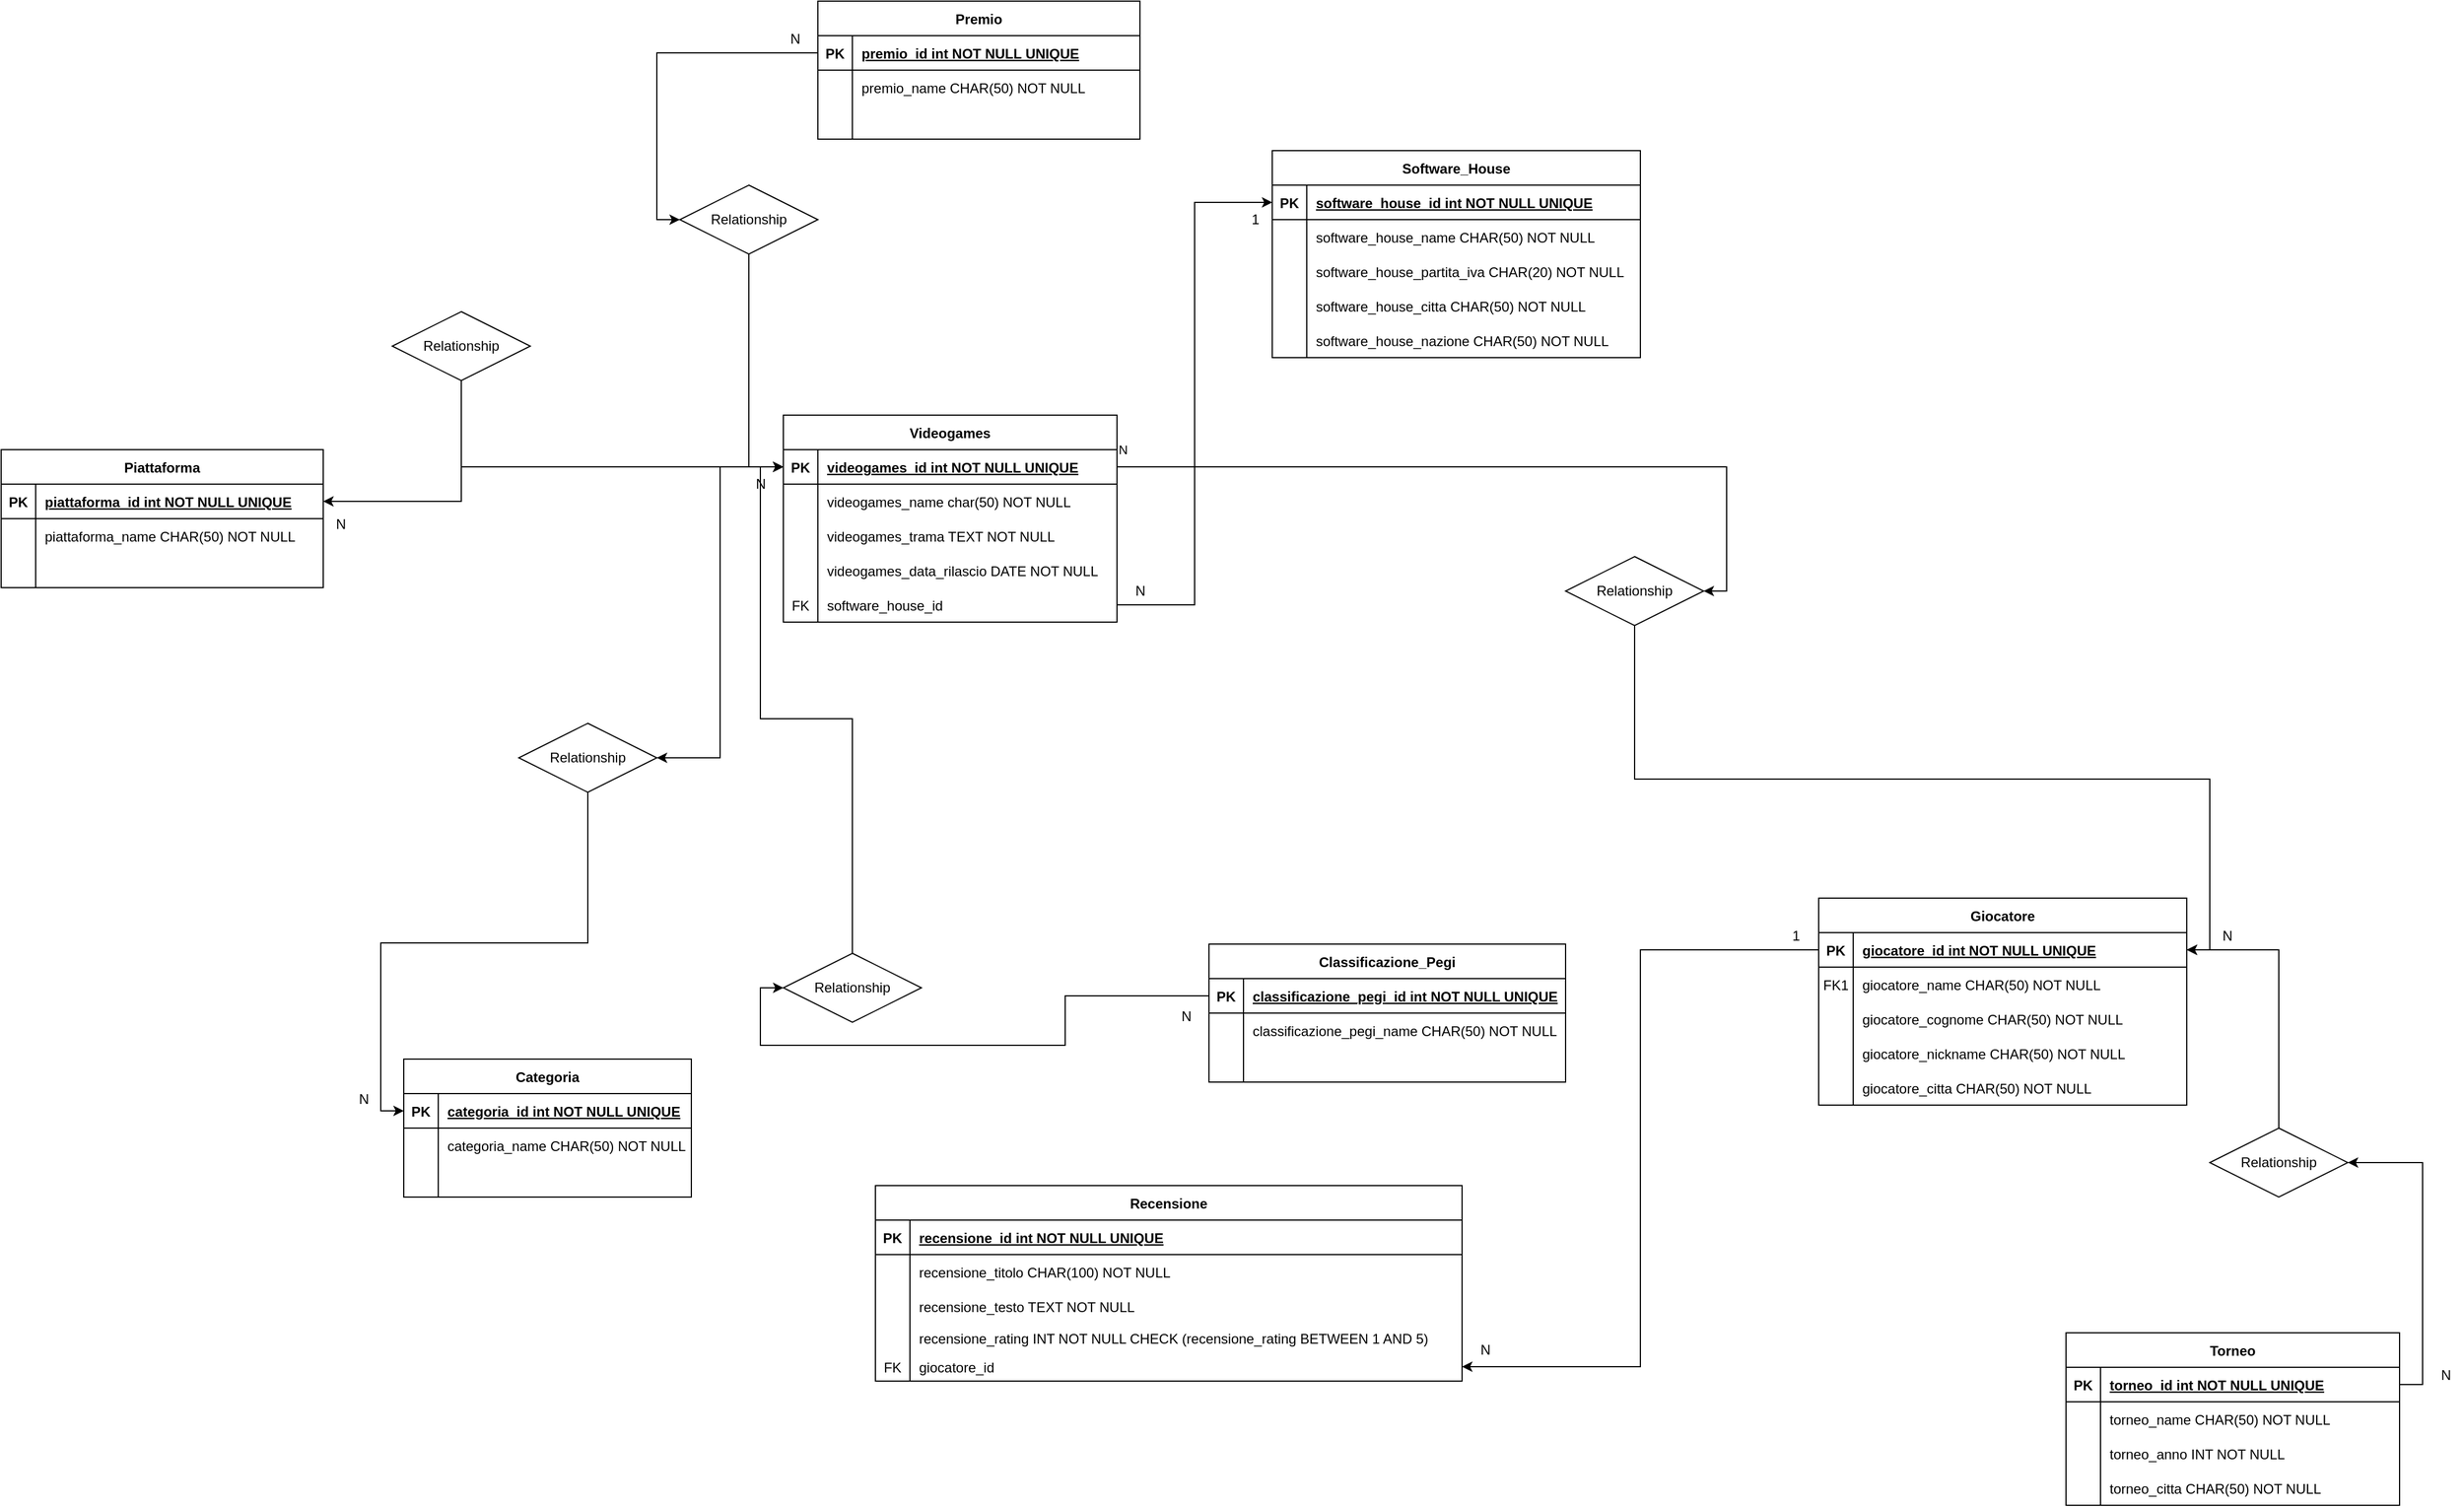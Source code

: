 <mxfile version="24.3.1" type="device">
  <diagram id="R2lEEEUBdFMjLlhIrx00" name="Page-1">
    <mxGraphModel dx="2074" dy="1875" grid="1" gridSize="10" guides="1" tooltips="1" connect="1" arrows="1" fold="1" page="1" pageScale="1" pageWidth="850" pageHeight="1100" math="0" shadow="0" extFonts="Permanent Marker^https://fonts.googleapis.com/css?family=Permanent+Marker">
      <root>
        <mxCell id="0" />
        <mxCell id="1" parent="0" />
        <mxCell id="C-vyLk0tnHw3VtMMgP7b-2" value="Software_House" style="shape=table;startSize=30;container=1;collapsible=1;childLayout=tableLayout;fixedRows=1;rowLines=0;fontStyle=1;align=center;resizeLast=1;" parent="1" vertex="1">
          <mxGeometry x="515" y="-110" width="320" height="180" as="geometry" />
        </mxCell>
        <mxCell id="C-vyLk0tnHw3VtMMgP7b-3" value="" style="shape=partialRectangle;collapsible=0;dropTarget=0;pointerEvents=0;fillColor=none;points=[[0,0.5],[1,0.5]];portConstraint=eastwest;top=0;left=0;right=0;bottom=1;" parent="C-vyLk0tnHw3VtMMgP7b-2" vertex="1">
          <mxGeometry y="30" width="320" height="30" as="geometry" />
        </mxCell>
        <mxCell id="C-vyLk0tnHw3VtMMgP7b-4" value="PK" style="shape=partialRectangle;overflow=hidden;connectable=0;fillColor=none;top=0;left=0;bottom=0;right=0;fontStyle=1;" parent="C-vyLk0tnHw3VtMMgP7b-3" vertex="1">
          <mxGeometry width="30" height="30" as="geometry">
            <mxRectangle width="30" height="30" as="alternateBounds" />
          </mxGeometry>
        </mxCell>
        <mxCell id="C-vyLk0tnHw3VtMMgP7b-5" value="software_house_id int NOT NULL UNIQUE" style="shape=partialRectangle;overflow=hidden;connectable=0;fillColor=none;top=0;left=0;bottom=0;right=0;align=left;spacingLeft=6;fontStyle=5;" parent="C-vyLk0tnHw3VtMMgP7b-3" vertex="1">
          <mxGeometry x="30" width="290" height="30" as="geometry">
            <mxRectangle width="290" height="30" as="alternateBounds" />
          </mxGeometry>
        </mxCell>
        <mxCell id="C-vyLk0tnHw3VtMMgP7b-6" value="" style="shape=partialRectangle;collapsible=0;dropTarget=0;pointerEvents=0;fillColor=none;points=[[0,0.5],[1,0.5]];portConstraint=eastwest;top=0;left=0;right=0;bottom=0;" parent="C-vyLk0tnHw3VtMMgP7b-2" vertex="1">
          <mxGeometry y="60" width="320" height="30" as="geometry" />
        </mxCell>
        <mxCell id="C-vyLk0tnHw3VtMMgP7b-7" value="" style="shape=partialRectangle;overflow=hidden;connectable=0;fillColor=none;top=0;left=0;bottom=0;right=0;" parent="C-vyLk0tnHw3VtMMgP7b-6" vertex="1">
          <mxGeometry width="30" height="30" as="geometry">
            <mxRectangle width="30" height="30" as="alternateBounds" />
          </mxGeometry>
        </mxCell>
        <mxCell id="C-vyLk0tnHw3VtMMgP7b-8" value="software_house_name CHAR(50) NOT NULL" style="shape=partialRectangle;overflow=hidden;connectable=0;fillColor=none;top=0;left=0;bottom=0;right=0;align=left;spacingLeft=6;" parent="C-vyLk0tnHw3VtMMgP7b-6" vertex="1">
          <mxGeometry x="30" width="290" height="30" as="geometry">
            <mxRectangle width="290" height="30" as="alternateBounds" />
          </mxGeometry>
        </mxCell>
        <mxCell id="C-vyLk0tnHw3VtMMgP7b-9" value="" style="shape=partialRectangle;collapsible=0;dropTarget=0;pointerEvents=0;fillColor=none;points=[[0,0.5],[1,0.5]];portConstraint=eastwest;top=0;left=0;right=0;bottom=0;" parent="C-vyLk0tnHw3VtMMgP7b-2" vertex="1">
          <mxGeometry y="90" width="320" height="30" as="geometry" />
        </mxCell>
        <mxCell id="C-vyLk0tnHw3VtMMgP7b-10" value="" style="shape=partialRectangle;overflow=hidden;connectable=0;fillColor=none;top=0;left=0;bottom=0;right=0;" parent="C-vyLk0tnHw3VtMMgP7b-9" vertex="1">
          <mxGeometry width="30" height="30" as="geometry">
            <mxRectangle width="30" height="30" as="alternateBounds" />
          </mxGeometry>
        </mxCell>
        <mxCell id="C-vyLk0tnHw3VtMMgP7b-11" value="software_house_partita_iva CHAR(20) NOT NULL" style="shape=partialRectangle;overflow=hidden;connectable=0;fillColor=none;top=0;left=0;bottom=0;right=0;align=left;spacingLeft=6;" parent="C-vyLk0tnHw3VtMMgP7b-9" vertex="1">
          <mxGeometry x="30" width="290" height="30" as="geometry">
            <mxRectangle width="290" height="30" as="alternateBounds" />
          </mxGeometry>
        </mxCell>
        <mxCell id="WEe-MSSk8AHar17Y2y3B-8" value="" style="shape=partialRectangle;collapsible=0;dropTarget=0;pointerEvents=0;fillColor=none;points=[[0,0.5],[1,0.5]];portConstraint=eastwest;top=0;left=0;right=0;bottom=0;" parent="C-vyLk0tnHw3VtMMgP7b-2" vertex="1">
          <mxGeometry y="120" width="320" height="30" as="geometry" />
        </mxCell>
        <mxCell id="WEe-MSSk8AHar17Y2y3B-9" value="" style="shape=partialRectangle;overflow=hidden;connectable=0;fillColor=none;top=0;left=0;bottom=0;right=0;" parent="WEe-MSSk8AHar17Y2y3B-8" vertex="1">
          <mxGeometry width="30" height="30" as="geometry">
            <mxRectangle width="30" height="30" as="alternateBounds" />
          </mxGeometry>
        </mxCell>
        <mxCell id="WEe-MSSk8AHar17Y2y3B-10" value="software_house_citta CHAR(50) NOT NULL" style="shape=partialRectangle;overflow=hidden;connectable=0;fillColor=none;top=0;left=0;bottom=0;right=0;align=left;spacingLeft=6;" parent="WEe-MSSk8AHar17Y2y3B-8" vertex="1">
          <mxGeometry x="30" width="290" height="30" as="geometry">
            <mxRectangle width="290" height="30" as="alternateBounds" />
          </mxGeometry>
        </mxCell>
        <mxCell id="WEe-MSSk8AHar17Y2y3B-11" value="" style="shape=partialRectangle;collapsible=0;dropTarget=0;pointerEvents=0;fillColor=none;points=[[0,0.5],[1,0.5]];portConstraint=eastwest;top=0;left=0;right=0;bottom=0;" parent="C-vyLk0tnHw3VtMMgP7b-2" vertex="1">
          <mxGeometry y="150" width="320" height="30" as="geometry" />
        </mxCell>
        <mxCell id="WEe-MSSk8AHar17Y2y3B-12" value="" style="shape=partialRectangle;overflow=hidden;connectable=0;fillColor=none;top=0;left=0;bottom=0;right=0;" parent="WEe-MSSk8AHar17Y2y3B-11" vertex="1">
          <mxGeometry width="30" height="30" as="geometry">
            <mxRectangle width="30" height="30" as="alternateBounds" />
          </mxGeometry>
        </mxCell>
        <mxCell id="WEe-MSSk8AHar17Y2y3B-13" value="software_house_nazione CHAR(50) NOT NULL" style="shape=partialRectangle;overflow=hidden;connectable=0;fillColor=none;top=0;left=0;bottom=0;right=0;align=left;spacingLeft=6;" parent="WEe-MSSk8AHar17Y2y3B-11" vertex="1">
          <mxGeometry x="30" width="290" height="30" as="geometry">
            <mxRectangle width="290" height="30" as="alternateBounds" />
          </mxGeometry>
        </mxCell>
        <mxCell id="C-vyLk0tnHw3VtMMgP7b-13" value="Piattaforma" style="shape=table;startSize=30;container=1;collapsible=1;childLayout=tableLayout;fixedRows=1;rowLines=0;fontStyle=1;align=center;resizeLast=1;" parent="1" vertex="1">
          <mxGeometry x="-590" y="150" width="280" height="120" as="geometry" />
        </mxCell>
        <mxCell id="C-vyLk0tnHw3VtMMgP7b-14" value="" style="shape=partialRectangle;collapsible=0;dropTarget=0;pointerEvents=0;fillColor=none;points=[[0,0.5],[1,0.5]];portConstraint=eastwest;top=0;left=0;right=0;bottom=1;" parent="C-vyLk0tnHw3VtMMgP7b-13" vertex="1">
          <mxGeometry y="30" width="280" height="30" as="geometry" />
        </mxCell>
        <mxCell id="C-vyLk0tnHw3VtMMgP7b-15" value="PK" style="shape=partialRectangle;overflow=hidden;connectable=0;fillColor=none;top=0;left=0;bottom=0;right=0;fontStyle=1;" parent="C-vyLk0tnHw3VtMMgP7b-14" vertex="1">
          <mxGeometry width="30" height="30" as="geometry">
            <mxRectangle width="30" height="30" as="alternateBounds" />
          </mxGeometry>
        </mxCell>
        <mxCell id="C-vyLk0tnHw3VtMMgP7b-16" value="piattaforma_id int NOT NULL UNIQUE" style="shape=partialRectangle;overflow=hidden;connectable=0;fillColor=none;top=0;left=0;bottom=0;right=0;align=left;spacingLeft=6;fontStyle=5;" parent="C-vyLk0tnHw3VtMMgP7b-14" vertex="1">
          <mxGeometry x="30" width="250" height="30" as="geometry">
            <mxRectangle width="250" height="30" as="alternateBounds" />
          </mxGeometry>
        </mxCell>
        <mxCell id="C-vyLk0tnHw3VtMMgP7b-17" value="" style="shape=partialRectangle;collapsible=0;dropTarget=0;pointerEvents=0;fillColor=none;points=[[0,0.5],[1,0.5]];portConstraint=eastwest;top=0;left=0;right=0;bottom=0;" parent="C-vyLk0tnHw3VtMMgP7b-13" vertex="1">
          <mxGeometry y="60" width="280" height="30" as="geometry" />
        </mxCell>
        <mxCell id="C-vyLk0tnHw3VtMMgP7b-18" value="" style="shape=partialRectangle;overflow=hidden;connectable=0;fillColor=none;top=0;left=0;bottom=0;right=0;" parent="C-vyLk0tnHw3VtMMgP7b-17" vertex="1">
          <mxGeometry width="30" height="30" as="geometry">
            <mxRectangle width="30" height="30" as="alternateBounds" />
          </mxGeometry>
        </mxCell>
        <mxCell id="C-vyLk0tnHw3VtMMgP7b-19" value="piattaforma_name CHAR(50) NOT NULL" style="shape=partialRectangle;overflow=hidden;connectable=0;fillColor=none;top=0;left=0;bottom=0;right=0;align=left;spacingLeft=6;" parent="C-vyLk0tnHw3VtMMgP7b-17" vertex="1">
          <mxGeometry x="30" width="250" height="30" as="geometry">
            <mxRectangle width="250" height="30" as="alternateBounds" />
          </mxGeometry>
        </mxCell>
        <mxCell id="C-vyLk0tnHw3VtMMgP7b-20" value="" style="shape=partialRectangle;collapsible=0;dropTarget=0;pointerEvents=0;fillColor=none;points=[[0,0.5],[1,0.5]];portConstraint=eastwest;top=0;left=0;right=0;bottom=0;" parent="C-vyLk0tnHw3VtMMgP7b-13" vertex="1">
          <mxGeometry y="90" width="280" height="30" as="geometry" />
        </mxCell>
        <mxCell id="C-vyLk0tnHw3VtMMgP7b-21" value="" style="shape=partialRectangle;overflow=hidden;connectable=0;fillColor=none;top=0;left=0;bottom=0;right=0;" parent="C-vyLk0tnHw3VtMMgP7b-20" vertex="1">
          <mxGeometry width="30" height="30" as="geometry">
            <mxRectangle width="30" height="30" as="alternateBounds" />
          </mxGeometry>
        </mxCell>
        <mxCell id="C-vyLk0tnHw3VtMMgP7b-22" value="" style="shape=partialRectangle;overflow=hidden;connectable=0;fillColor=none;top=0;left=0;bottom=0;right=0;align=left;spacingLeft=6;" parent="C-vyLk0tnHw3VtMMgP7b-20" vertex="1">
          <mxGeometry x="30" width="250" height="30" as="geometry">
            <mxRectangle width="250" height="30" as="alternateBounds" />
          </mxGeometry>
        </mxCell>
        <mxCell id="C-vyLk0tnHw3VtMMgP7b-23" value="Videogames" style="shape=table;startSize=30;container=1;collapsible=1;childLayout=tableLayout;fixedRows=1;rowLines=0;fontStyle=1;align=center;resizeLast=1;" parent="1" vertex="1">
          <mxGeometry x="90" y="120" width="290" height="180" as="geometry" />
        </mxCell>
        <mxCell id="C-vyLk0tnHw3VtMMgP7b-24" value="" style="shape=partialRectangle;collapsible=0;dropTarget=0;pointerEvents=0;fillColor=none;points=[[0,0.5],[1,0.5]];portConstraint=eastwest;top=0;left=0;right=0;bottom=1;" parent="C-vyLk0tnHw3VtMMgP7b-23" vertex="1">
          <mxGeometry y="30" width="290" height="30" as="geometry" />
        </mxCell>
        <mxCell id="C-vyLk0tnHw3VtMMgP7b-25" value="PK" style="shape=partialRectangle;overflow=hidden;connectable=0;fillColor=none;top=0;left=0;bottom=0;right=0;fontStyle=1;" parent="C-vyLk0tnHw3VtMMgP7b-24" vertex="1">
          <mxGeometry width="30" height="30" as="geometry">
            <mxRectangle width="30" height="30" as="alternateBounds" />
          </mxGeometry>
        </mxCell>
        <mxCell id="C-vyLk0tnHw3VtMMgP7b-26" value="videogames_id int NOT NULL UNIQUE" style="shape=partialRectangle;overflow=hidden;connectable=0;fillColor=none;top=0;left=0;bottom=0;right=0;align=left;spacingLeft=6;fontStyle=5;" parent="C-vyLk0tnHw3VtMMgP7b-24" vertex="1">
          <mxGeometry x="30" width="260" height="30" as="geometry">
            <mxRectangle width="260" height="30" as="alternateBounds" />
          </mxGeometry>
        </mxCell>
        <mxCell id="C-vyLk0tnHw3VtMMgP7b-27" value="" style="shape=partialRectangle;collapsible=0;dropTarget=0;pointerEvents=0;fillColor=none;points=[[0,0.5],[1,0.5]];portConstraint=eastwest;top=0;left=0;right=0;bottom=0;" parent="C-vyLk0tnHw3VtMMgP7b-23" vertex="1">
          <mxGeometry y="60" width="290" height="30" as="geometry" />
        </mxCell>
        <mxCell id="C-vyLk0tnHw3VtMMgP7b-28" value="" style="shape=partialRectangle;overflow=hidden;connectable=0;fillColor=none;top=0;left=0;bottom=0;right=0;" parent="C-vyLk0tnHw3VtMMgP7b-27" vertex="1">
          <mxGeometry width="30" height="30" as="geometry">
            <mxRectangle width="30" height="30" as="alternateBounds" />
          </mxGeometry>
        </mxCell>
        <mxCell id="C-vyLk0tnHw3VtMMgP7b-29" value="videogames_name char(50) NOT NULL" style="shape=partialRectangle;overflow=hidden;connectable=0;fillColor=none;top=0;left=0;bottom=0;right=0;align=left;spacingLeft=6;" parent="C-vyLk0tnHw3VtMMgP7b-27" vertex="1">
          <mxGeometry x="30" width="260" height="30" as="geometry">
            <mxRectangle width="260" height="30" as="alternateBounds" />
          </mxGeometry>
        </mxCell>
        <mxCell id="WEe-MSSk8AHar17Y2y3B-2" value="" style="shape=partialRectangle;collapsible=0;dropTarget=0;pointerEvents=0;fillColor=none;points=[[0,0.5],[1,0.5]];portConstraint=eastwest;top=0;left=0;right=0;bottom=0;" parent="C-vyLk0tnHw3VtMMgP7b-23" vertex="1">
          <mxGeometry y="90" width="290" height="30" as="geometry" />
        </mxCell>
        <mxCell id="WEe-MSSk8AHar17Y2y3B-3" value="" style="shape=partialRectangle;overflow=hidden;connectable=0;fillColor=none;top=0;left=0;bottom=0;right=0;" parent="WEe-MSSk8AHar17Y2y3B-2" vertex="1">
          <mxGeometry width="30" height="30" as="geometry">
            <mxRectangle width="30" height="30" as="alternateBounds" />
          </mxGeometry>
        </mxCell>
        <mxCell id="WEe-MSSk8AHar17Y2y3B-4" value="videogames_trama TEXT NOT NULL" style="shape=partialRectangle;overflow=hidden;connectable=0;fillColor=none;top=0;left=0;bottom=0;right=0;align=left;spacingLeft=6;" parent="WEe-MSSk8AHar17Y2y3B-2" vertex="1">
          <mxGeometry x="30" width="260" height="30" as="geometry">
            <mxRectangle width="260" height="30" as="alternateBounds" />
          </mxGeometry>
        </mxCell>
        <mxCell id="WEe-MSSk8AHar17Y2y3B-5" value="" style="shape=partialRectangle;collapsible=0;dropTarget=0;pointerEvents=0;fillColor=none;points=[[0,0.5],[1,0.5]];portConstraint=eastwest;top=0;left=0;right=0;bottom=0;" parent="C-vyLk0tnHw3VtMMgP7b-23" vertex="1">
          <mxGeometry y="120" width="290" height="30" as="geometry" />
        </mxCell>
        <mxCell id="WEe-MSSk8AHar17Y2y3B-6" value="" style="shape=partialRectangle;overflow=hidden;connectable=0;fillColor=none;top=0;left=0;bottom=0;right=0;" parent="WEe-MSSk8AHar17Y2y3B-5" vertex="1">
          <mxGeometry width="30" height="30" as="geometry">
            <mxRectangle width="30" height="30" as="alternateBounds" />
          </mxGeometry>
        </mxCell>
        <mxCell id="WEe-MSSk8AHar17Y2y3B-7" value="videogames_data_rilascio DATE NOT NULL" style="shape=partialRectangle;overflow=hidden;connectable=0;fillColor=none;top=0;left=0;bottom=0;right=0;align=left;spacingLeft=6;" parent="WEe-MSSk8AHar17Y2y3B-5" vertex="1">
          <mxGeometry x="30" width="260" height="30" as="geometry">
            <mxRectangle width="260" height="30" as="alternateBounds" />
          </mxGeometry>
        </mxCell>
        <mxCell id="WEe-MSSk8AHar17Y2y3B-87" value="" style="shape=partialRectangle;collapsible=0;dropTarget=0;pointerEvents=0;fillColor=none;points=[[0,0.5],[1,0.5]];portConstraint=eastwest;top=0;left=0;right=0;bottom=0;" parent="C-vyLk0tnHw3VtMMgP7b-23" vertex="1">
          <mxGeometry y="150" width="290" height="30" as="geometry" />
        </mxCell>
        <mxCell id="WEe-MSSk8AHar17Y2y3B-88" value="FK" style="shape=partialRectangle;overflow=hidden;connectable=0;fillColor=none;top=0;left=0;bottom=0;right=0;" parent="WEe-MSSk8AHar17Y2y3B-87" vertex="1">
          <mxGeometry width="30" height="30" as="geometry">
            <mxRectangle width="30" height="30" as="alternateBounds" />
          </mxGeometry>
        </mxCell>
        <mxCell id="WEe-MSSk8AHar17Y2y3B-89" value="software_house_id" style="shape=partialRectangle;overflow=hidden;connectable=0;fillColor=none;top=0;left=0;bottom=0;right=0;align=left;spacingLeft=6;" parent="WEe-MSSk8AHar17Y2y3B-87" vertex="1">
          <mxGeometry x="30" width="260" height="30" as="geometry">
            <mxRectangle width="260" height="30" as="alternateBounds" />
          </mxGeometry>
        </mxCell>
        <mxCell id="WEe-MSSk8AHar17Y2y3B-14" value="Categoria" style="shape=table;startSize=30;container=1;collapsible=1;childLayout=tableLayout;fixedRows=1;rowLines=0;fontStyle=1;align=center;resizeLast=1;" parent="1" vertex="1">
          <mxGeometry x="-240" y="680" width="250" height="120" as="geometry" />
        </mxCell>
        <mxCell id="WEe-MSSk8AHar17Y2y3B-15" value="" style="shape=partialRectangle;collapsible=0;dropTarget=0;pointerEvents=0;fillColor=none;points=[[0,0.5],[1,0.5]];portConstraint=eastwest;top=0;left=0;right=0;bottom=1;" parent="WEe-MSSk8AHar17Y2y3B-14" vertex="1">
          <mxGeometry y="30" width="250" height="30" as="geometry" />
        </mxCell>
        <mxCell id="WEe-MSSk8AHar17Y2y3B-16" value="PK" style="shape=partialRectangle;overflow=hidden;connectable=0;fillColor=none;top=0;left=0;bottom=0;right=0;fontStyle=1;" parent="WEe-MSSk8AHar17Y2y3B-15" vertex="1">
          <mxGeometry width="30" height="30" as="geometry">
            <mxRectangle width="30" height="30" as="alternateBounds" />
          </mxGeometry>
        </mxCell>
        <mxCell id="WEe-MSSk8AHar17Y2y3B-17" value="categoria_id int NOT NULL UNIQUE" style="shape=partialRectangle;overflow=hidden;connectable=0;fillColor=none;top=0;left=0;bottom=0;right=0;align=left;spacingLeft=6;fontStyle=5;" parent="WEe-MSSk8AHar17Y2y3B-15" vertex="1">
          <mxGeometry x="30" width="220" height="30" as="geometry">
            <mxRectangle width="220" height="30" as="alternateBounds" />
          </mxGeometry>
        </mxCell>
        <mxCell id="WEe-MSSk8AHar17Y2y3B-18" value="" style="shape=partialRectangle;collapsible=0;dropTarget=0;pointerEvents=0;fillColor=none;points=[[0,0.5],[1,0.5]];portConstraint=eastwest;top=0;left=0;right=0;bottom=0;" parent="WEe-MSSk8AHar17Y2y3B-14" vertex="1">
          <mxGeometry y="60" width="250" height="30" as="geometry" />
        </mxCell>
        <mxCell id="WEe-MSSk8AHar17Y2y3B-19" value="" style="shape=partialRectangle;overflow=hidden;connectable=0;fillColor=none;top=0;left=0;bottom=0;right=0;" parent="WEe-MSSk8AHar17Y2y3B-18" vertex="1">
          <mxGeometry width="30" height="30" as="geometry">
            <mxRectangle width="30" height="30" as="alternateBounds" />
          </mxGeometry>
        </mxCell>
        <mxCell id="WEe-MSSk8AHar17Y2y3B-20" value="categoria_name CHAR(50) NOT NULL" style="shape=partialRectangle;overflow=hidden;connectable=0;fillColor=none;top=0;left=0;bottom=0;right=0;align=left;spacingLeft=6;" parent="WEe-MSSk8AHar17Y2y3B-18" vertex="1">
          <mxGeometry x="30" width="220" height="30" as="geometry">
            <mxRectangle width="220" height="30" as="alternateBounds" />
          </mxGeometry>
        </mxCell>
        <mxCell id="WEe-MSSk8AHar17Y2y3B-21" value="" style="shape=partialRectangle;collapsible=0;dropTarget=0;pointerEvents=0;fillColor=none;points=[[0,0.5],[1,0.5]];portConstraint=eastwest;top=0;left=0;right=0;bottom=0;" parent="WEe-MSSk8AHar17Y2y3B-14" vertex="1">
          <mxGeometry y="90" width="250" height="30" as="geometry" />
        </mxCell>
        <mxCell id="WEe-MSSk8AHar17Y2y3B-22" value="" style="shape=partialRectangle;overflow=hidden;connectable=0;fillColor=none;top=0;left=0;bottom=0;right=0;" parent="WEe-MSSk8AHar17Y2y3B-21" vertex="1">
          <mxGeometry width="30" height="30" as="geometry">
            <mxRectangle width="30" height="30" as="alternateBounds" />
          </mxGeometry>
        </mxCell>
        <mxCell id="WEe-MSSk8AHar17Y2y3B-23" value="" style="shape=partialRectangle;overflow=hidden;connectable=0;fillColor=none;top=0;left=0;bottom=0;right=0;align=left;spacingLeft=6;" parent="WEe-MSSk8AHar17Y2y3B-21" vertex="1">
          <mxGeometry x="30" width="220" height="30" as="geometry">
            <mxRectangle width="220" height="30" as="alternateBounds" />
          </mxGeometry>
        </mxCell>
        <mxCell id="WEe-MSSk8AHar17Y2y3B-24" value="Classificazione_Pegi" style="shape=table;startSize=30;container=1;collapsible=1;childLayout=tableLayout;fixedRows=1;rowLines=0;fontStyle=1;align=center;resizeLast=1;" parent="1" vertex="1">
          <mxGeometry x="460" y="580" width="310" height="120" as="geometry" />
        </mxCell>
        <mxCell id="WEe-MSSk8AHar17Y2y3B-25" value="" style="shape=partialRectangle;collapsible=0;dropTarget=0;pointerEvents=0;fillColor=none;points=[[0,0.5],[1,0.5]];portConstraint=eastwest;top=0;left=0;right=0;bottom=1;" parent="WEe-MSSk8AHar17Y2y3B-24" vertex="1">
          <mxGeometry y="30" width="310" height="30" as="geometry" />
        </mxCell>
        <mxCell id="WEe-MSSk8AHar17Y2y3B-26" value="PK" style="shape=partialRectangle;overflow=hidden;connectable=0;fillColor=none;top=0;left=0;bottom=0;right=0;fontStyle=1;" parent="WEe-MSSk8AHar17Y2y3B-25" vertex="1">
          <mxGeometry width="30" height="30" as="geometry">
            <mxRectangle width="30" height="30" as="alternateBounds" />
          </mxGeometry>
        </mxCell>
        <mxCell id="WEe-MSSk8AHar17Y2y3B-27" value="classificazione_pegi_id int NOT NULL UNIQUE" style="shape=partialRectangle;overflow=hidden;connectable=0;fillColor=none;top=0;left=0;bottom=0;right=0;align=left;spacingLeft=6;fontStyle=5;" parent="WEe-MSSk8AHar17Y2y3B-25" vertex="1">
          <mxGeometry x="30" width="280" height="30" as="geometry">
            <mxRectangle width="280" height="30" as="alternateBounds" />
          </mxGeometry>
        </mxCell>
        <mxCell id="WEe-MSSk8AHar17Y2y3B-28" value="" style="shape=partialRectangle;collapsible=0;dropTarget=0;pointerEvents=0;fillColor=none;points=[[0,0.5],[1,0.5]];portConstraint=eastwest;top=0;left=0;right=0;bottom=0;" parent="WEe-MSSk8AHar17Y2y3B-24" vertex="1">
          <mxGeometry y="60" width="310" height="30" as="geometry" />
        </mxCell>
        <mxCell id="WEe-MSSk8AHar17Y2y3B-29" value="" style="shape=partialRectangle;overflow=hidden;connectable=0;fillColor=none;top=0;left=0;bottom=0;right=0;" parent="WEe-MSSk8AHar17Y2y3B-28" vertex="1">
          <mxGeometry width="30" height="30" as="geometry">
            <mxRectangle width="30" height="30" as="alternateBounds" />
          </mxGeometry>
        </mxCell>
        <mxCell id="WEe-MSSk8AHar17Y2y3B-30" value="classificazione_pegi_name CHAR(50) NOT NULL" style="shape=partialRectangle;overflow=hidden;connectable=0;fillColor=none;top=0;left=0;bottom=0;right=0;align=left;spacingLeft=6;" parent="WEe-MSSk8AHar17Y2y3B-28" vertex="1">
          <mxGeometry x="30" width="280" height="30" as="geometry">
            <mxRectangle width="280" height="30" as="alternateBounds" />
          </mxGeometry>
        </mxCell>
        <mxCell id="WEe-MSSk8AHar17Y2y3B-31" value="" style="shape=partialRectangle;collapsible=0;dropTarget=0;pointerEvents=0;fillColor=none;points=[[0,0.5],[1,0.5]];portConstraint=eastwest;top=0;left=0;right=0;bottom=0;" parent="WEe-MSSk8AHar17Y2y3B-24" vertex="1">
          <mxGeometry y="90" width="310" height="30" as="geometry" />
        </mxCell>
        <mxCell id="WEe-MSSk8AHar17Y2y3B-32" value="" style="shape=partialRectangle;overflow=hidden;connectable=0;fillColor=none;top=0;left=0;bottom=0;right=0;" parent="WEe-MSSk8AHar17Y2y3B-31" vertex="1">
          <mxGeometry width="30" height="30" as="geometry">
            <mxRectangle width="30" height="30" as="alternateBounds" />
          </mxGeometry>
        </mxCell>
        <mxCell id="WEe-MSSk8AHar17Y2y3B-33" value="" style="shape=partialRectangle;overflow=hidden;connectable=0;fillColor=none;top=0;left=0;bottom=0;right=0;align=left;spacingLeft=6;" parent="WEe-MSSk8AHar17Y2y3B-31" vertex="1">
          <mxGeometry x="30" width="280" height="30" as="geometry">
            <mxRectangle width="280" height="30" as="alternateBounds" />
          </mxGeometry>
        </mxCell>
        <mxCell id="WEe-MSSk8AHar17Y2y3B-34" value="Torneo" style="shape=table;startSize=30;container=1;collapsible=1;childLayout=tableLayout;fixedRows=1;rowLines=0;fontStyle=1;align=center;resizeLast=1;" parent="1" vertex="1">
          <mxGeometry x="1205" y="918" width="290" height="150" as="geometry" />
        </mxCell>
        <mxCell id="WEe-MSSk8AHar17Y2y3B-35" value="" style="shape=partialRectangle;collapsible=0;dropTarget=0;pointerEvents=0;fillColor=none;points=[[0,0.5],[1,0.5]];portConstraint=eastwest;top=0;left=0;right=0;bottom=1;" parent="WEe-MSSk8AHar17Y2y3B-34" vertex="1">
          <mxGeometry y="30" width="290" height="30" as="geometry" />
        </mxCell>
        <mxCell id="WEe-MSSk8AHar17Y2y3B-36" value="PK" style="shape=partialRectangle;overflow=hidden;connectable=0;fillColor=none;top=0;left=0;bottom=0;right=0;fontStyle=1;" parent="WEe-MSSk8AHar17Y2y3B-35" vertex="1">
          <mxGeometry width="30" height="30" as="geometry">
            <mxRectangle width="30" height="30" as="alternateBounds" />
          </mxGeometry>
        </mxCell>
        <mxCell id="WEe-MSSk8AHar17Y2y3B-37" value="torneo_id int NOT NULL UNIQUE" style="shape=partialRectangle;overflow=hidden;connectable=0;fillColor=none;top=0;left=0;bottom=0;right=0;align=left;spacingLeft=6;fontStyle=5;" parent="WEe-MSSk8AHar17Y2y3B-35" vertex="1">
          <mxGeometry x="30" width="260" height="30" as="geometry">
            <mxRectangle width="260" height="30" as="alternateBounds" />
          </mxGeometry>
        </mxCell>
        <mxCell id="WEe-MSSk8AHar17Y2y3B-38" value="" style="shape=partialRectangle;collapsible=0;dropTarget=0;pointerEvents=0;fillColor=none;points=[[0,0.5],[1,0.5]];portConstraint=eastwest;top=0;left=0;right=0;bottom=0;" parent="WEe-MSSk8AHar17Y2y3B-34" vertex="1">
          <mxGeometry y="60" width="290" height="30" as="geometry" />
        </mxCell>
        <mxCell id="WEe-MSSk8AHar17Y2y3B-39" value="" style="shape=partialRectangle;overflow=hidden;connectable=0;fillColor=none;top=0;left=0;bottom=0;right=0;" parent="WEe-MSSk8AHar17Y2y3B-38" vertex="1">
          <mxGeometry width="30" height="30" as="geometry">
            <mxRectangle width="30" height="30" as="alternateBounds" />
          </mxGeometry>
        </mxCell>
        <mxCell id="WEe-MSSk8AHar17Y2y3B-40" value="torneo_name CHAR(50) NOT NULL" style="shape=partialRectangle;overflow=hidden;connectable=0;fillColor=none;top=0;left=0;bottom=0;right=0;align=left;spacingLeft=6;" parent="WEe-MSSk8AHar17Y2y3B-38" vertex="1">
          <mxGeometry x="30" width="260" height="30" as="geometry">
            <mxRectangle width="260" height="30" as="alternateBounds" />
          </mxGeometry>
        </mxCell>
        <mxCell id="WEe-MSSk8AHar17Y2y3B-41" value="" style="shape=partialRectangle;collapsible=0;dropTarget=0;pointerEvents=0;fillColor=none;points=[[0,0.5],[1,0.5]];portConstraint=eastwest;top=0;left=0;right=0;bottom=0;" parent="WEe-MSSk8AHar17Y2y3B-34" vertex="1">
          <mxGeometry y="90" width="290" height="30" as="geometry" />
        </mxCell>
        <mxCell id="WEe-MSSk8AHar17Y2y3B-42" value="" style="shape=partialRectangle;overflow=hidden;connectable=0;fillColor=none;top=0;left=0;bottom=0;right=0;" parent="WEe-MSSk8AHar17Y2y3B-41" vertex="1">
          <mxGeometry width="30" height="30" as="geometry">
            <mxRectangle width="30" height="30" as="alternateBounds" />
          </mxGeometry>
        </mxCell>
        <mxCell id="WEe-MSSk8AHar17Y2y3B-43" value="torneo_anno INT NOT NULL" style="shape=partialRectangle;overflow=hidden;connectable=0;fillColor=none;top=0;left=0;bottom=0;right=0;align=left;spacingLeft=6;" parent="WEe-MSSk8AHar17Y2y3B-41" vertex="1">
          <mxGeometry x="30" width="260" height="30" as="geometry">
            <mxRectangle width="260" height="30" as="alternateBounds" />
          </mxGeometry>
        </mxCell>
        <mxCell id="WEe-MSSk8AHar17Y2y3B-44" value="" style="shape=partialRectangle;collapsible=0;dropTarget=0;pointerEvents=0;fillColor=none;points=[[0,0.5],[1,0.5]];portConstraint=eastwest;top=0;left=0;right=0;bottom=0;" parent="WEe-MSSk8AHar17Y2y3B-34" vertex="1">
          <mxGeometry y="120" width="290" height="30" as="geometry" />
        </mxCell>
        <mxCell id="WEe-MSSk8AHar17Y2y3B-45" value="" style="shape=partialRectangle;overflow=hidden;connectable=0;fillColor=none;top=0;left=0;bottom=0;right=0;" parent="WEe-MSSk8AHar17Y2y3B-44" vertex="1">
          <mxGeometry width="30" height="30" as="geometry">
            <mxRectangle width="30" height="30" as="alternateBounds" />
          </mxGeometry>
        </mxCell>
        <mxCell id="WEe-MSSk8AHar17Y2y3B-46" value="torneo_citta CHAR(50) NOT NULL" style="shape=partialRectangle;overflow=hidden;connectable=0;fillColor=none;top=0;left=0;bottom=0;right=0;align=left;spacingLeft=6;" parent="WEe-MSSk8AHar17Y2y3B-44" vertex="1">
          <mxGeometry x="30" width="260" height="30" as="geometry">
            <mxRectangle width="260" height="30" as="alternateBounds" />
          </mxGeometry>
        </mxCell>
        <mxCell id="WEe-MSSk8AHar17Y2y3B-47" value="Giocatore" style="shape=table;startSize=30;container=1;collapsible=1;childLayout=tableLayout;fixedRows=1;rowLines=0;fontStyle=1;align=center;resizeLast=1;" parent="1" vertex="1">
          <mxGeometry x="990" y="540" width="320" height="180" as="geometry" />
        </mxCell>
        <mxCell id="WEe-MSSk8AHar17Y2y3B-48" value="" style="shape=partialRectangle;collapsible=0;dropTarget=0;pointerEvents=0;fillColor=none;points=[[0,0.5],[1,0.5]];portConstraint=eastwest;top=0;left=0;right=0;bottom=1;" parent="WEe-MSSk8AHar17Y2y3B-47" vertex="1">
          <mxGeometry y="30" width="320" height="30" as="geometry" />
        </mxCell>
        <mxCell id="WEe-MSSk8AHar17Y2y3B-49" value="PK" style="shape=partialRectangle;overflow=hidden;connectable=0;fillColor=none;top=0;left=0;bottom=0;right=0;fontStyle=1;" parent="WEe-MSSk8AHar17Y2y3B-48" vertex="1">
          <mxGeometry width="30" height="30" as="geometry">
            <mxRectangle width="30" height="30" as="alternateBounds" />
          </mxGeometry>
        </mxCell>
        <mxCell id="WEe-MSSk8AHar17Y2y3B-50" value="giocatore_id int NOT NULL UNIQUE" style="shape=partialRectangle;overflow=hidden;connectable=0;fillColor=none;top=0;left=0;bottom=0;right=0;align=left;spacingLeft=6;fontStyle=5;" parent="WEe-MSSk8AHar17Y2y3B-48" vertex="1">
          <mxGeometry x="30" width="290" height="30" as="geometry">
            <mxRectangle width="290" height="30" as="alternateBounds" />
          </mxGeometry>
        </mxCell>
        <mxCell id="WEe-MSSk8AHar17Y2y3B-51" value="" style="shape=partialRectangle;collapsible=0;dropTarget=0;pointerEvents=0;fillColor=none;points=[[0,0.5],[1,0.5]];portConstraint=eastwest;top=0;left=0;right=0;bottom=0;" parent="WEe-MSSk8AHar17Y2y3B-47" vertex="1">
          <mxGeometry y="60" width="320" height="30" as="geometry" />
        </mxCell>
        <mxCell id="WEe-MSSk8AHar17Y2y3B-52" value="FK1" style="shape=partialRectangle;overflow=hidden;connectable=0;fillColor=none;top=0;left=0;bottom=0;right=0;" parent="WEe-MSSk8AHar17Y2y3B-51" vertex="1">
          <mxGeometry width="30" height="30" as="geometry">
            <mxRectangle width="30" height="30" as="alternateBounds" />
          </mxGeometry>
        </mxCell>
        <mxCell id="WEe-MSSk8AHar17Y2y3B-53" value="giocatore_name CHAR(50) NOT NULL" style="shape=partialRectangle;overflow=hidden;connectable=0;fillColor=none;top=0;left=0;bottom=0;right=0;align=left;spacingLeft=6;" parent="WEe-MSSk8AHar17Y2y3B-51" vertex="1">
          <mxGeometry x="30" width="290" height="30" as="geometry">
            <mxRectangle width="290" height="30" as="alternateBounds" />
          </mxGeometry>
        </mxCell>
        <mxCell id="WEe-MSSk8AHar17Y2y3B-54" value="" style="shape=partialRectangle;collapsible=0;dropTarget=0;pointerEvents=0;fillColor=none;points=[[0,0.5],[1,0.5]];portConstraint=eastwest;top=0;left=0;right=0;bottom=0;" parent="WEe-MSSk8AHar17Y2y3B-47" vertex="1">
          <mxGeometry y="90" width="320" height="30" as="geometry" />
        </mxCell>
        <mxCell id="WEe-MSSk8AHar17Y2y3B-55" value="" style="shape=partialRectangle;overflow=hidden;connectable=0;fillColor=none;top=0;left=0;bottom=0;right=0;" parent="WEe-MSSk8AHar17Y2y3B-54" vertex="1">
          <mxGeometry width="30" height="30" as="geometry">
            <mxRectangle width="30" height="30" as="alternateBounds" />
          </mxGeometry>
        </mxCell>
        <mxCell id="WEe-MSSk8AHar17Y2y3B-56" value="giocatore_cognome CHAR(50) NOT NULL" style="shape=partialRectangle;overflow=hidden;connectable=0;fillColor=none;top=0;left=0;bottom=0;right=0;align=left;spacingLeft=6;" parent="WEe-MSSk8AHar17Y2y3B-54" vertex="1">
          <mxGeometry x="30" width="290" height="30" as="geometry">
            <mxRectangle width="290" height="30" as="alternateBounds" />
          </mxGeometry>
        </mxCell>
        <mxCell id="WEe-MSSk8AHar17Y2y3B-57" value="" style="shape=partialRectangle;collapsible=0;dropTarget=0;pointerEvents=0;fillColor=none;points=[[0,0.5],[1,0.5]];portConstraint=eastwest;top=0;left=0;right=0;bottom=0;" parent="WEe-MSSk8AHar17Y2y3B-47" vertex="1">
          <mxGeometry y="120" width="320" height="30" as="geometry" />
        </mxCell>
        <mxCell id="WEe-MSSk8AHar17Y2y3B-58" value="" style="shape=partialRectangle;overflow=hidden;connectable=0;fillColor=none;top=0;left=0;bottom=0;right=0;" parent="WEe-MSSk8AHar17Y2y3B-57" vertex="1">
          <mxGeometry width="30" height="30" as="geometry">
            <mxRectangle width="30" height="30" as="alternateBounds" />
          </mxGeometry>
        </mxCell>
        <mxCell id="WEe-MSSk8AHar17Y2y3B-59" value="giocatore_nickname CHAR(50) NOT NULL" style="shape=partialRectangle;overflow=hidden;connectable=0;fillColor=none;top=0;left=0;bottom=0;right=0;align=left;spacingLeft=6;" parent="WEe-MSSk8AHar17Y2y3B-57" vertex="1">
          <mxGeometry x="30" width="290" height="30" as="geometry">
            <mxRectangle width="290" height="30" as="alternateBounds" />
          </mxGeometry>
        </mxCell>
        <mxCell id="WEe-MSSk8AHar17Y2y3B-60" value="" style="shape=partialRectangle;collapsible=0;dropTarget=0;pointerEvents=0;fillColor=none;points=[[0,0.5],[1,0.5]];portConstraint=eastwest;top=0;left=0;right=0;bottom=0;" parent="WEe-MSSk8AHar17Y2y3B-47" vertex="1">
          <mxGeometry y="150" width="320" height="30" as="geometry" />
        </mxCell>
        <mxCell id="WEe-MSSk8AHar17Y2y3B-61" value="" style="shape=partialRectangle;overflow=hidden;connectable=0;fillColor=none;top=0;left=0;bottom=0;right=0;" parent="WEe-MSSk8AHar17Y2y3B-60" vertex="1">
          <mxGeometry width="30" height="30" as="geometry">
            <mxRectangle width="30" height="30" as="alternateBounds" />
          </mxGeometry>
        </mxCell>
        <mxCell id="WEe-MSSk8AHar17Y2y3B-62" value="giocatore_citta CHAR(50) NOT NULL" style="shape=partialRectangle;overflow=hidden;connectable=0;fillColor=none;top=0;left=0;bottom=0;right=0;align=left;spacingLeft=6;" parent="WEe-MSSk8AHar17Y2y3B-60" vertex="1">
          <mxGeometry x="30" width="290" height="30" as="geometry">
            <mxRectangle width="290" height="30" as="alternateBounds" />
          </mxGeometry>
        </mxCell>
        <mxCell id="WEe-MSSk8AHar17Y2y3B-63" value="Recensione" style="shape=table;startSize=30;container=1;collapsible=1;childLayout=tableLayout;fixedRows=1;rowLines=0;fontStyle=1;align=center;resizeLast=1;" parent="1" vertex="1">
          <mxGeometry x="170" y="790" width="510" height="170" as="geometry" />
        </mxCell>
        <mxCell id="WEe-MSSk8AHar17Y2y3B-64" value="" style="shape=partialRectangle;collapsible=0;dropTarget=0;pointerEvents=0;fillColor=none;points=[[0,0.5],[1,0.5]];portConstraint=eastwest;top=0;left=0;right=0;bottom=1;" parent="WEe-MSSk8AHar17Y2y3B-63" vertex="1">
          <mxGeometry y="30" width="510" height="30" as="geometry" />
        </mxCell>
        <mxCell id="WEe-MSSk8AHar17Y2y3B-65" value="PK" style="shape=partialRectangle;overflow=hidden;connectable=0;fillColor=none;top=0;left=0;bottom=0;right=0;fontStyle=1;" parent="WEe-MSSk8AHar17Y2y3B-64" vertex="1">
          <mxGeometry width="30" height="30" as="geometry">
            <mxRectangle width="30" height="30" as="alternateBounds" />
          </mxGeometry>
        </mxCell>
        <mxCell id="WEe-MSSk8AHar17Y2y3B-66" value="recensione_id int NOT NULL UNIQUE" style="shape=partialRectangle;overflow=hidden;connectable=0;fillColor=none;top=0;left=0;bottom=0;right=0;align=left;spacingLeft=6;fontStyle=5;" parent="WEe-MSSk8AHar17Y2y3B-64" vertex="1">
          <mxGeometry x="30" width="480" height="30" as="geometry">
            <mxRectangle width="480" height="30" as="alternateBounds" />
          </mxGeometry>
        </mxCell>
        <mxCell id="WEe-MSSk8AHar17Y2y3B-67" value="" style="shape=partialRectangle;collapsible=0;dropTarget=0;pointerEvents=0;fillColor=none;points=[[0,0.5],[1,0.5]];portConstraint=eastwest;top=0;left=0;right=0;bottom=0;" parent="WEe-MSSk8AHar17Y2y3B-63" vertex="1">
          <mxGeometry y="60" width="510" height="30" as="geometry" />
        </mxCell>
        <mxCell id="WEe-MSSk8AHar17Y2y3B-68" value="" style="shape=partialRectangle;overflow=hidden;connectable=0;fillColor=none;top=0;left=0;bottom=0;right=0;" parent="WEe-MSSk8AHar17Y2y3B-67" vertex="1">
          <mxGeometry width="30" height="30" as="geometry">
            <mxRectangle width="30" height="30" as="alternateBounds" />
          </mxGeometry>
        </mxCell>
        <mxCell id="WEe-MSSk8AHar17Y2y3B-69" value="recensione_titolo CHAR(100) NOT NULL" style="shape=partialRectangle;overflow=hidden;connectable=0;fillColor=none;top=0;left=0;bottom=0;right=0;align=left;spacingLeft=6;" parent="WEe-MSSk8AHar17Y2y3B-67" vertex="1">
          <mxGeometry x="30" width="480" height="30" as="geometry">
            <mxRectangle width="480" height="30" as="alternateBounds" />
          </mxGeometry>
        </mxCell>
        <mxCell id="WEe-MSSk8AHar17Y2y3B-70" value="" style="shape=partialRectangle;collapsible=0;dropTarget=0;pointerEvents=0;fillColor=none;points=[[0,0.5],[1,0.5]];portConstraint=eastwest;top=0;left=0;right=0;bottom=0;" parent="WEe-MSSk8AHar17Y2y3B-63" vertex="1">
          <mxGeometry y="90" width="510" height="30" as="geometry" />
        </mxCell>
        <mxCell id="WEe-MSSk8AHar17Y2y3B-71" value="" style="shape=partialRectangle;overflow=hidden;connectable=0;fillColor=none;top=0;left=0;bottom=0;right=0;" parent="WEe-MSSk8AHar17Y2y3B-70" vertex="1">
          <mxGeometry width="30" height="30" as="geometry">
            <mxRectangle width="30" height="30" as="alternateBounds" />
          </mxGeometry>
        </mxCell>
        <mxCell id="WEe-MSSk8AHar17Y2y3B-72" value="recensione_testo TEXT NOT NULL" style="shape=partialRectangle;overflow=hidden;connectable=0;fillColor=none;top=0;left=0;bottom=0;right=0;align=left;spacingLeft=6;" parent="WEe-MSSk8AHar17Y2y3B-70" vertex="1">
          <mxGeometry x="30" width="480" height="30" as="geometry">
            <mxRectangle width="480" height="30" as="alternateBounds" />
          </mxGeometry>
        </mxCell>
        <mxCell id="WEe-MSSk8AHar17Y2y3B-73" value="" style="shape=partialRectangle;collapsible=0;dropTarget=0;pointerEvents=0;fillColor=none;points=[[0,0.5],[1,0.5]];portConstraint=eastwest;top=0;left=0;right=0;bottom=0;" parent="WEe-MSSk8AHar17Y2y3B-63" vertex="1">
          <mxGeometry y="120" width="510" height="25" as="geometry" />
        </mxCell>
        <mxCell id="WEe-MSSk8AHar17Y2y3B-74" value="" style="shape=partialRectangle;overflow=hidden;connectable=0;fillColor=none;top=0;left=0;bottom=0;right=0;" parent="WEe-MSSk8AHar17Y2y3B-73" vertex="1">
          <mxGeometry width="30" height="25" as="geometry">
            <mxRectangle width="30" height="25" as="alternateBounds" />
          </mxGeometry>
        </mxCell>
        <mxCell id="WEe-MSSk8AHar17Y2y3B-75" value="recensione_rating INT NOT NULL CHECK (recensione_rating BETWEEN 1 AND 5)" style="shape=partialRectangle;overflow=hidden;connectable=0;fillColor=none;top=0;left=0;bottom=0;right=0;align=left;spacingLeft=6;" parent="WEe-MSSk8AHar17Y2y3B-73" vertex="1">
          <mxGeometry x="30" width="480" height="25" as="geometry">
            <mxRectangle width="480" height="25" as="alternateBounds" />
          </mxGeometry>
        </mxCell>
        <mxCell id="WEe-MSSk8AHar17Y2y3B-161" value="" style="shape=partialRectangle;collapsible=0;dropTarget=0;pointerEvents=0;fillColor=none;points=[[0,0.5],[1,0.5]];portConstraint=eastwest;top=0;left=0;right=0;bottom=0;" parent="WEe-MSSk8AHar17Y2y3B-63" vertex="1">
          <mxGeometry y="145" width="510" height="25" as="geometry" />
        </mxCell>
        <mxCell id="WEe-MSSk8AHar17Y2y3B-162" value="FK" style="shape=partialRectangle;overflow=hidden;connectable=0;fillColor=none;top=0;left=0;bottom=0;right=0;" parent="WEe-MSSk8AHar17Y2y3B-161" vertex="1">
          <mxGeometry width="30" height="25" as="geometry">
            <mxRectangle width="30" height="25" as="alternateBounds" />
          </mxGeometry>
        </mxCell>
        <mxCell id="WEe-MSSk8AHar17Y2y3B-163" value="giocatore_id" style="shape=partialRectangle;overflow=hidden;connectable=0;fillColor=none;top=0;left=0;bottom=0;right=0;align=left;spacingLeft=6;" parent="WEe-MSSk8AHar17Y2y3B-161" vertex="1">
          <mxGeometry x="30" width="480" height="25" as="geometry">
            <mxRectangle width="480" height="25" as="alternateBounds" />
          </mxGeometry>
        </mxCell>
        <mxCell id="WEe-MSSk8AHar17Y2y3B-77" value="Premio" style="shape=table;startSize=30;container=1;collapsible=1;childLayout=tableLayout;fixedRows=1;rowLines=0;fontStyle=1;align=center;resizeLast=1;" parent="1" vertex="1">
          <mxGeometry x="120" y="-240" width="280" height="120" as="geometry" />
        </mxCell>
        <mxCell id="WEe-MSSk8AHar17Y2y3B-78" value="" style="shape=partialRectangle;collapsible=0;dropTarget=0;pointerEvents=0;fillColor=none;points=[[0,0.5],[1,0.5]];portConstraint=eastwest;top=0;left=0;right=0;bottom=1;" parent="WEe-MSSk8AHar17Y2y3B-77" vertex="1">
          <mxGeometry y="30" width="280" height="30" as="geometry" />
        </mxCell>
        <mxCell id="WEe-MSSk8AHar17Y2y3B-79" value="PK" style="shape=partialRectangle;overflow=hidden;connectable=0;fillColor=none;top=0;left=0;bottom=0;right=0;fontStyle=1;" parent="WEe-MSSk8AHar17Y2y3B-78" vertex="1">
          <mxGeometry width="30" height="30" as="geometry">
            <mxRectangle width="30" height="30" as="alternateBounds" />
          </mxGeometry>
        </mxCell>
        <mxCell id="WEe-MSSk8AHar17Y2y3B-80" value="premio_id int NOT NULL UNIQUE" style="shape=partialRectangle;overflow=hidden;connectable=0;fillColor=none;top=0;left=0;bottom=0;right=0;align=left;spacingLeft=6;fontStyle=5;" parent="WEe-MSSk8AHar17Y2y3B-78" vertex="1">
          <mxGeometry x="30" width="250" height="30" as="geometry">
            <mxRectangle width="250" height="30" as="alternateBounds" />
          </mxGeometry>
        </mxCell>
        <mxCell id="WEe-MSSk8AHar17Y2y3B-81" value="" style="shape=partialRectangle;collapsible=0;dropTarget=0;pointerEvents=0;fillColor=none;points=[[0,0.5],[1,0.5]];portConstraint=eastwest;top=0;left=0;right=0;bottom=0;" parent="WEe-MSSk8AHar17Y2y3B-77" vertex="1">
          <mxGeometry y="60" width="280" height="30" as="geometry" />
        </mxCell>
        <mxCell id="WEe-MSSk8AHar17Y2y3B-82" value="" style="shape=partialRectangle;overflow=hidden;connectable=0;fillColor=none;top=0;left=0;bottom=0;right=0;" parent="WEe-MSSk8AHar17Y2y3B-81" vertex="1">
          <mxGeometry width="30" height="30" as="geometry">
            <mxRectangle width="30" height="30" as="alternateBounds" />
          </mxGeometry>
        </mxCell>
        <mxCell id="WEe-MSSk8AHar17Y2y3B-83" value="premio_name CHAR(50) NOT NULL" style="shape=partialRectangle;overflow=hidden;connectable=0;fillColor=none;top=0;left=0;bottom=0;right=0;align=left;spacingLeft=6;" parent="WEe-MSSk8AHar17Y2y3B-81" vertex="1">
          <mxGeometry x="30" width="250" height="30" as="geometry">
            <mxRectangle width="250" height="30" as="alternateBounds" />
          </mxGeometry>
        </mxCell>
        <mxCell id="WEe-MSSk8AHar17Y2y3B-84" value="" style="shape=partialRectangle;collapsible=0;dropTarget=0;pointerEvents=0;fillColor=none;points=[[0,0.5],[1,0.5]];portConstraint=eastwest;top=0;left=0;right=0;bottom=0;" parent="WEe-MSSk8AHar17Y2y3B-77" vertex="1">
          <mxGeometry y="90" width="280" height="30" as="geometry" />
        </mxCell>
        <mxCell id="WEe-MSSk8AHar17Y2y3B-85" value="" style="shape=partialRectangle;overflow=hidden;connectable=0;fillColor=none;top=0;left=0;bottom=0;right=0;" parent="WEe-MSSk8AHar17Y2y3B-84" vertex="1">
          <mxGeometry width="30" height="30" as="geometry">
            <mxRectangle width="30" height="30" as="alternateBounds" />
          </mxGeometry>
        </mxCell>
        <mxCell id="WEe-MSSk8AHar17Y2y3B-86" value="" style="shape=partialRectangle;overflow=hidden;connectable=0;fillColor=none;top=0;left=0;bottom=0;right=0;align=left;spacingLeft=6;" parent="WEe-MSSk8AHar17Y2y3B-84" vertex="1">
          <mxGeometry x="30" width="250" height="30" as="geometry">
            <mxRectangle width="250" height="30" as="alternateBounds" />
          </mxGeometry>
        </mxCell>
        <mxCell id="WEe-MSSk8AHar17Y2y3B-97" style="edgeStyle=orthogonalEdgeStyle;rounded=0;orthogonalLoop=1;jettySize=auto;html=1;exitX=1;exitY=0.5;exitDx=0;exitDy=0;entryX=0;entryY=0.5;entryDx=0;entryDy=0;" parent="1" source="WEe-MSSk8AHar17Y2y3B-87" target="C-vyLk0tnHw3VtMMgP7b-3" edge="1">
          <mxGeometry relative="1" as="geometry" />
        </mxCell>
        <mxCell id="WEe-MSSk8AHar17Y2y3B-101" value="N" style="text;html=1;align=center;verticalAlign=middle;resizable=0;points=[];autosize=1;strokeColor=none;fillColor=none;" parent="1" vertex="1">
          <mxGeometry x="-310" y="200" width="30" height="30" as="geometry" />
        </mxCell>
        <mxCell id="WEe-MSSk8AHar17Y2y3B-102" value="N" style="text;html=1;align=center;verticalAlign=middle;resizable=0;points=[];autosize=1;strokeColor=none;fillColor=none;" parent="1" vertex="1">
          <mxGeometry x="-290" y="700" width="30" height="30" as="geometry" />
        </mxCell>
        <mxCell id="WEe-MSSk8AHar17Y2y3B-105" value="1" style="text;html=1;align=center;verticalAlign=middle;resizable=0;points=[];autosize=1;strokeColor=none;fillColor=none;" parent="1" vertex="1">
          <mxGeometry x="485" y="-65" width="30" height="30" as="geometry" />
        </mxCell>
        <mxCell id="WEe-MSSk8AHar17Y2y3B-106" value="N" style="text;html=1;align=center;verticalAlign=middle;resizable=0;points=[];autosize=1;strokeColor=none;fillColor=none;" parent="1" vertex="1">
          <mxGeometry x="385" y="258" width="30" height="30" as="geometry" />
        </mxCell>
        <mxCell id="WEe-MSSk8AHar17Y2y3B-143" style="edgeStyle=orthogonalEdgeStyle;rounded=0;orthogonalLoop=1;jettySize=auto;html=1;entryX=0;entryY=0.5;entryDx=0;entryDy=0;" parent="1" source="WEe-MSSk8AHar17Y2y3B-134" target="C-vyLk0tnHw3VtMMgP7b-24" edge="1">
          <mxGeometry relative="1" as="geometry" />
        </mxCell>
        <mxCell id="WEe-MSSk8AHar17Y2y3B-144" style="edgeStyle=orthogonalEdgeStyle;rounded=0;orthogonalLoop=1;jettySize=auto;html=1;entryX=1;entryY=0.5;entryDx=0;entryDy=0;" parent="1" source="WEe-MSSk8AHar17Y2y3B-134" target="C-vyLk0tnHw3VtMMgP7b-14" edge="1">
          <mxGeometry relative="1" as="geometry" />
        </mxCell>
        <mxCell id="WEe-MSSk8AHar17Y2y3B-134" value="Relationship" style="shape=rhombus;perimeter=rhombusPerimeter;whiteSpace=wrap;html=1;align=center;" parent="1" vertex="1">
          <mxGeometry x="-250" y="30" width="120" height="60" as="geometry" />
        </mxCell>
        <mxCell id="WEe-MSSk8AHar17Y2y3B-136" value="" style="edgeStyle=orthogonalEdgeStyle;rounded=0;orthogonalLoop=1;jettySize=auto;html=1;entryX=1;entryY=0.5;entryDx=0;entryDy=0;exitX=0;exitY=0.5;exitDx=0;exitDy=0;" parent="1" source="C-vyLk0tnHw3VtMMgP7b-24" target="WEe-MSSk8AHar17Y2y3B-107" edge="1">
          <mxGeometry relative="1" as="geometry">
            <mxPoint x="90" y="315" as="sourcePoint" />
            <mxPoint x="305" y="625" as="targetPoint" />
          </mxGeometry>
        </mxCell>
        <mxCell id="WEe-MSSk8AHar17Y2y3B-138" style="edgeStyle=orthogonalEdgeStyle;rounded=0;orthogonalLoop=1;jettySize=auto;html=1;entryX=0;entryY=0.5;entryDx=0;entryDy=0;" parent="1" source="WEe-MSSk8AHar17Y2y3B-107" target="WEe-MSSk8AHar17Y2y3B-15" edge="1">
          <mxGeometry relative="1" as="geometry" />
        </mxCell>
        <mxCell id="WEe-MSSk8AHar17Y2y3B-107" value="Relationship" style="shape=rhombus;perimeter=rhombusPerimeter;whiteSpace=wrap;html=1;align=center;" parent="1" vertex="1">
          <mxGeometry x="-140" y="388" width="120" height="60" as="geometry" />
        </mxCell>
        <mxCell id="WEe-MSSk8AHar17Y2y3B-140" value="N" style="text;html=1;align=center;verticalAlign=middle;resizable=0;points=[];autosize=1;strokeColor=none;fillColor=none;" parent="1" vertex="1">
          <mxGeometry x="55" y="165" width="30" height="30" as="geometry" />
        </mxCell>
        <mxCell id="WEe-MSSk8AHar17Y2y3B-145" style="edgeStyle=orthogonalEdgeStyle;rounded=0;orthogonalLoop=1;jettySize=auto;html=1;entryX=0;entryY=0.5;entryDx=0;entryDy=0;" parent="1" source="WEe-MSSk8AHar17Y2y3B-146" target="C-vyLk0tnHw3VtMMgP7b-24" edge="1">
          <mxGeometry relative="1" as="geometry" />
        </mxCell>
        <mxCell id="WEe-MSSk8AHar17Y2y3B-147" value="" style="edgeStyle=orthogonalEdgeStyle;rounded=0;orthogonalLoop=1;jettySize=auto;html=1;entryX=0;entryY=0.5;entryDx=0;entryDy=0;" parent="1" source="WEe-MSSk8AHar17Y2y3B-78" target="WEe-MSSk8AHar17Y2y3B-146" edge="1">
          <mxGeometry relative="1" as="geometry">
            <mxPoint x="120" y="-195" as="sourcePoint" />
            <mxPoint x="90" y="165" as="targetPoint" />
          </mxGeometry>
        </mxCell>
        <mxCell id="WEe-MSSk8AHar17Y2y3B-146" value="Relationship" style="shape=rhombus;perimeter=rhombusPerimeter;whiteSpace=wrap;html=1;align=center;" parent="1" vertex="1">
          <mxGeometry y="-80" width="120" height="60" as="geometry" />
        </mxCell>
        <mxCell id="WEe-MSSk8AHar17Y2y3B-148" value="N" style="text;html=1;align=center;verticalAlign=middle;resizable=0;points=[];autosize=1;strokeColor=none;fillColor=none;" parent="1" vertex="1">
          <mxGeometry x="85" y="-222" width="30" height="30" as="geometry" />
        </mxCell>
        <mxCell id="WEe-MSSk8AHar17Y2y3B-164" style="edgeStyle=orthogonalEdgeStyle;rounded=0;orthogonalLoop=1;jettySize=auto;html=1;" parent="1" source="WEe-MSSk8AHar17Y2y3B-48" target="WEe-MSSk8AHar17Y2y3B-161" edge="1">
          <mxGeometry relative="1" as="geometry" />
        </mxCell>
        <mxCell id="WEe-MSSk8AHar17Y2y3B-165" value="1" style="text;html=1;align=center;verticalAlign=middle;resizable=0;points=[];autosize=1;strokeColor=none;fillColor=none;" parent="1" vertex="1">
          <mxGeometry x="955" y="558" width="30" height="30" as="geometry" />
        </mxCell>
        <mxCell id="WEe-MSSk8AHar17Y2y3B-166" value="N" style="text;html=1;align=center;verticalAlign=middle;resizable=0;points=[];autosize=1;strokeColor=none;fillColor=none;" parent="1" vertex="1">
          <mxGeometry x="685" y="918" width="30" height="30" as="geometry" />
        </mxCell>
        <mxCell id="WEe-MSSk8AHar17Y2y3B-167" style="edgeStyle=orthogonalEdgeStyle;rounded=0;orthogonalLoop=1;jettySize=auto;html=1;entryX=1;entryY=0.5;entryDx=0;entryDy=0;" parent="1" source="WEe-MSSk8AHar17Y2y3B-170" target="WEe-MSSk8AHar17Y2y3B-48" edge="1">
          <mxGeometry relative="1" as="geometry" />
        </mxCell>
        <mxCell id="WEe-MSSk8AHar17Y2y3B-169" value="N" style="text;html=1;align=center;verticalAlign=middle;resizable=0;points=[];autosize=1;strokeColor=none;fillColor=none;" parent="1" vertex="1">
          <mxGeometry x="1330" y="558" width="30" height="30" as="geometry" />
        </mxCell>
        <mxCell id="WEe-MSSk8AHar17Y2y3B-171" value="" style="edgeStyle=orthogonalEdgeStyle;rounded=0;orthogonalLoop=1;jettySize=auto;html=1;entryX=1;entryY=0.5;entryDx=0;entryDy=0;" parent="1" source="C-vyLk0tnHw3VtMMgP7b-24" target="WEe-MSSk8AHar17Y2y3B-170" edge="1">
          <mxGeometry relative="1" as="geometry">
            <mxPoint x="380" y="165" as="sourcePoint" />
            <mxPoint x="1310" y="585" as="targetPoint" />
          </mxGeometry>
        </mxCell>
        <mxCell id="WEe-MSSk8AHar17Y2y3B-172" value="N" style="edgeLabel;html=1;align=center;verticalAlign=middle;resizable=0;points=[];" parent="WEe-MSSk8AHar17Y2y3B-171" vertex="1" connectable="0">
          <mxGeometry x="-0.972" y="5" relative="1" as="geometry">
            <mxPoint x="-4" y="-10" as="offset" />
          </mxGeometry>
        </mxCell>
        <mxCell id="WEe-MSSk8AHar17Y2y3B-170" value="Relationship" style="shape=rhombus;perimeter=rhombusPerimeter;whiteSpace=wrap;html=1;align=center;" parent="1" vertex="1">
          <mxGeometry x="770" y="243" width="120" height="60" as="geometry" />
        </mxCell>
        <mxCell id="WEe-MSSk8AHar17Y2y3B-173" value="N" style="text;html=1;align=center;verticalAlign=middle;resizable=0;points=[];autosize=1;strokeColor=none;fillColor=none;" parent="1" vertex="1">
          <mxGeometry x="425" y="628" width="30" height="30" as="geometry" />
        </mxCell>
        <mxCell id="WEe-MSSk8AHar17Y2y3B-174" style="edgeStyle=orthogonalEdgeStyle;rounded=0;orthogonalLoop=1;jettySize=auto;html=1;entryX=0;entryY=0.5;entryDx=0;entryDy=0;" parent="1" source="WEe-MSSk8AHar17Y2y3B-175" target="C-vyLk0tnHw3VtMMgP7b-24" edge="1">
          <mxGeometry relative="1" as="geometry" />
        </mxCell>
        <mxCell id="WEe-MSSk8AHar17Y2y3B-176" value="" style="edgeStyle=orthogonalEdgeStyle;rounded=0;orthogonalLoop=1;jettySize=auto;html=1;entryX=0;entryY=0.5;entryDx=0;entryDy=0;" parent="1" source="WEe-MSSk8AHar17Y2y3B-25" target="WEe-MSSk8AHar17Y2y3B-175" edge="1">
          <mxGeometry relative="1" as="geometry">
            <mxPoint x="460" y="625" as="sourcePoint" />
            <mxPoint x="90" y="165" as="targetPoint" />
          </mxGeometry>
        </mxCell>
        <mxCell id="WEe-MSSk8AHar17Y2y3B-175" value="Relationship" style="shape=rhombus;perimeter=rhombusPerimeter;whiteSpace=wrap;html=1;align=center;" parent="1" vertex="1">
          <mxGeometry x="90" y="588" width="120" height="60" as="geometry" />
        </mxCell>
        <mxCell id="LvGk_KNOsTYSPOMSVBra-1" style="edgeStyle=orthogonalEdgeStyle;rounded=0;orthogonalLoop=1;jettySize=auto;html=1;entryX=1;entryY=0.5;entryDx=0;entryDy=0;" edge="1" parent="1" source="LvGk_KNOsTYSPOMSVBra-3" target="WEe-MSSk8AHar17Y2y3B-48">
          <mxGeometry relative="1" as="geometry">
            <mxPoint x="1350" y="630" as="targetPoint" />
          </mxGeometry>
        </mxCell>
        <mxCell id="LvGk_KNOsTYSPOMSVBra-2" value="N" style="text;html=1;align=center;verticalAlign=middle;resizable=0;points=[];autosize=1;strokeColor=none;fillColor=none;" vertex="1" parent="1">
          <mxGeometry x="1520" y="940" width="30" height="30" as="geometry" />
        </mxCell>
        <mxCell id="LvGk_KNOsTYSPOMSVBra-4" value="" style="edgeStyle=orthogonalEdgeStyle;rounded=0;orthogonalLoop=1;jettySize=auto;html=1;entryX=1;entryY=0.5;entryDx=0;entryDy=0;" edge="1" parent="1" source="WEe-MSSk8AHar17Y2y3B-35" target="LvGk_KNOsTYSPOMSVBra-3">
          <mxGeometry relative="1" as="geometry">
            <mxPoint x="1310" y="585" as="targetPoint" />
            <mxPoint x="1205" y="963" as="sourcePoint" />
          </mxGeometry>
        </mxCell>
        <mxCell id="LvGk_KNOsTYSPOMSVBra-3" value="Relationship" style="shape=rhombus;perimeter=rhombusPerimeter;whiteSpace=wrap;html=1;align=center;" vertex="1" parent="1">
          <mxGeometry x="1330" y="740" width="120" height="60" as="geometry" />
        </mxCell>
      </root>
    </mxGraphModel>
  </diagram>
</mxfile>
